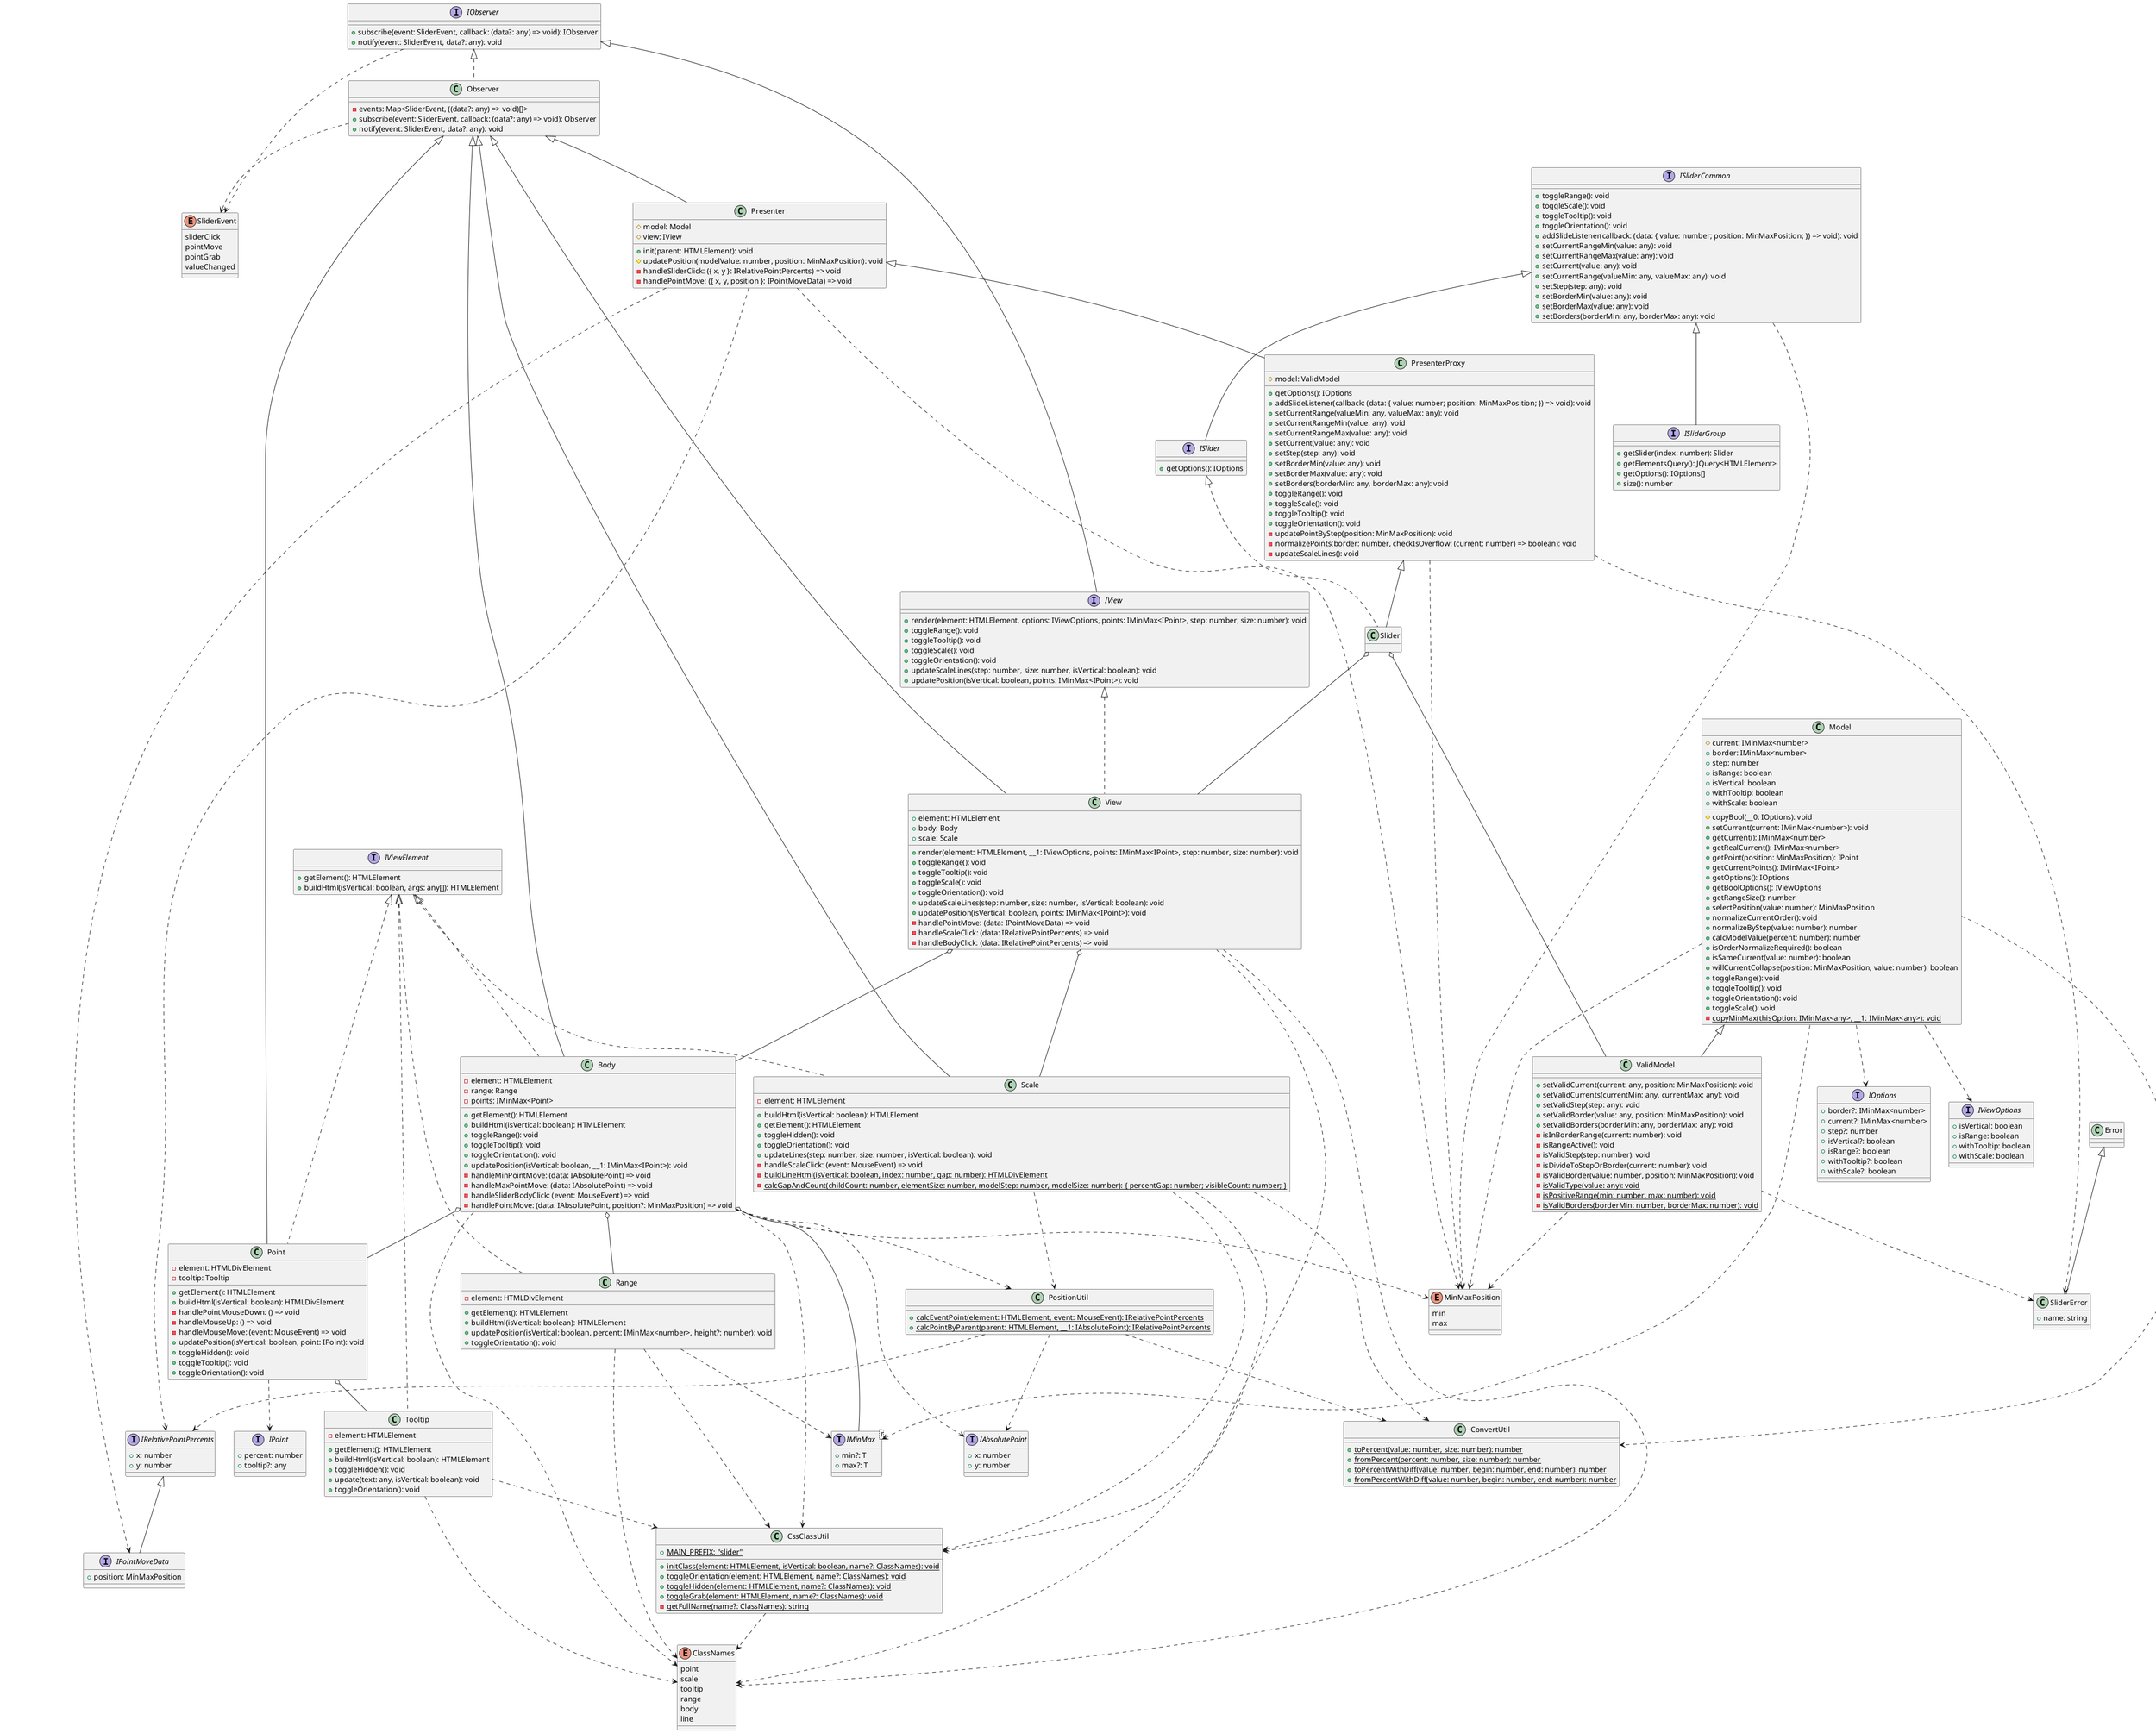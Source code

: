 @startuml
interface IMinMax<T> {
    +min?: T
    +max?: T
}
interface IOptions {
    +border?: IMinMax<number>
    +current?: IMinMax<number>
    +step?: number
    +isVertical?: boolean
    +isRange?: boolean
    +withTooltip?: boolean
    +withScale?: boolean
}
interface IViewElement {
    +getElement(): HTMLElement
    +buildHtml(isVertical: boolean, args: any[]): HTMLElement
}
enum SliderEvent {
    sliderClick
    pointMove
    pointGrab
    valueChanged
}
interface IObserver {
    +subscribe(event: SliderEvent, callback: (data?: any) => void): IObserver
    +notify(event: SliderEvent, data?: any): void
}
class Observer implements IObserver {
    -events: Map<SliderEvent, ((data?: any) => void)[]>
    +subscribe(event: SliderEvent, callback: (data?: any) => void): Observer
    +notify(event: SliderEvent, data?: any): void
}
enum ClassNames {
    point
    scale
    tooltip
    range
    body
    line
}
class CssClassUtil {
    +{static} MAIN_PREFIX: "slider"
    +{static} initClass(element: HTMLElement, isVertical: boolean, name?: ClassNames): void
    +{static} toggleOrientation(element: HTMLElement, name?: ClassNames): void
    +{static} toggleHidden(element: HTMLElement, name?: ClassNames): void
    +{static} toggleGrab(element: HTMLElement, name?: ClassNames): void
    -{static} getFullName(name?: ClassNames): string
}
class ConvertUtil {
    +{static} toPercent(value: number, size: number): number
    +{static} fromPercent(percent: number, size: number): number
    +{static} toPercentWithDiff(value: number, begin: number, end: number): number
    +{static} fromPercentWithDiff(value: number, begin: number, end: number): number
}
enum MinMaxPosition {
    min
    max
}
interface IRelativePointPercents {
    +x: number
    +y: number
}
interface IAbsolutePoint {
    +x: number
    +y: number
}
interface IPointMoveData extends IRelativePointPercents {
    +position: MinMaxPosition
}
class PositionUtil {
    +{static} calcEventPoint(element: HTMLElement, event: MouseEvent): IRelativePointPercents
    +{static} calcPointByParent(parent: HTMLElement, __1: IAbsolutePoint): IRelativePointPercents
}
class Scale extends Observer implements IViewElement {
    -element: HTMLElement
    +buildHtml(isVertical: boolean): HTMLElement
    +getElement(): HTMLElement
    +toggleHidden(): void
    +toggleOrientation(): void
    +updateLines(step: number, size: number, isVertical: boolean): void
    -handleScaleClick: (event: MouseEvent) => void
    -{static} buildLineHtml(isVertical: boolean, index: number, gap: number): HTMLDivElement
    -{static} calcGapAndCount(childCount: number, elementSize: number, modelStep: number, modelSize: number): { percentGap: number; visibleCount: number; }
}
class Tooltip implements IViewElement {
    -element: HTMLElement
    +getElement(): HTMLElement
    +buildHtml(isVertical: boolean): HTMLElement
    +toggleHidden(): void
    +update(text: any, isVertical: boolean): void
    +toggleOrientation(): void
}
interface IPoint {
    +percent: number
    +tooltip?: any
}
class Point extends Observer implements IViewElement {
    -element: HTMLDivElement
    -tooltip: Tooltip
    +getElement(): HTMLElement
    +buildHtml(isVertical: boolean): HTMLDivElement
    -handlePointMouseDown: () => void
    -handleMouseUp: () => void
    -handleMouseMove: (event: MouseEvent) => void
    +updatePosition(isVertical: boolean, point: IPoint): void
    +toggleHidden(): void
    +toggleTooltip(): void
    +toggleOrientation(): void
}
class Range implements IViewElement {
    -element: HTMLDivElement
    +getElement(): HTMLElement
    +buildHtml(isVertical: boolean): HTMLElement
    +updatePosition(isVertical: boolean, percent: IMinMax<number>, height?: number): void
    +toggleOrientation(): void
}
class Body extends Observer implements IViewElement {
    -element: HTMLElement
    -range: Range
    -points: IMinMax<Point>
    +getElement(): HTMLElement
    +buildHtml(isVertical: boolean): HTMLElement
    +toggleRange(): void
    +toggleTooltip(): void
    +toggleOrientation(): void
    +updatePosition(isVertical: boolean, __1: IMinMax<IPoint>): void
    -handleMinPointMove: (data: IAbsolutePoint) => void
    -handleMaxPointMove: (data: IAbsolutePoint) => void
    -handleSliderBodyClick: (event: MouseEvent) => void
    -handlePointMove: (data: IAbsolutePoint, position?: MinMaxPosition) => void
}
interface IViewOptions {
    +isVertical: boolean
    +isRange: boolean
    +withTooltip: boolean
    +withScale: boolean
}
interface IView extends IObserver {
    +render(element: HTMLElement, options: IViewOptions, points: IMinMax<IPoint>, step: number, size: number): void
    +toggleRange(): void
    +toggleTooltip(): void
    +toggleScale(): void
    +toggleOrientation(): void
    +updateScaleLines(step: number, size: number, isVertical: boolean): void
    +updatePosition(isVertical: boolean, points: IMinMax<IPoint>): void
}
class View extends Observer implements IView {
    +element: HTMLElement
    +body: Body
    +scale: Scale
    +render(element: HTMLElement, __1: IViewOptions, points: IMinMax<IPoint>, step: number, size: number): void
    +toggleRange(): void
    +toggleTooltip(): void
    +toggleScale(): void
    +toggleOrientation(): void
    +updateScaleLines(step: number, size: number, isVertical: boolean): void
    +updatePosition(isVertical: boolean, points: IMinMax<IPoint>): void
    -handlePointMove: (data: IPointMoveData) => void
    -handleScaleClick: (data: IRelativePointPercents) => void
    -handleBodyClick: (data: IRelativePointPercents) => void
}
class Model {
    #current: IMinMax<number>
    +border: IMinMax<number>
    +step: number
    +isRange: boolean
    +isVertical: boolean
    +withTooltip: boolean
    +withScale: boolean
    #copyBool(__0: IOptions): void
    +setCurrent(current: IMinMax<number>): void
    +getCurrent(): IMinMax<number>
    +getRealCurrent(): IMinMax<number>
    +getPoint(position: MinMaxPosition): IPoint
    +getCurrentPoints(): IMinMax<IPoint>
    +getOptions(): IOptions
    +getBoolOptions(): IViewOptions
    +getRangeSize(): number
    +selectPosition(value: number): MinMaxPosition
    +normalizeCurrentOrder(): void
    +normalizeByStep(value: number): number
    +calcModelValue(percent: number): number
    +isOrderNormalizeRequired(): boolean
    +isSameCurrent(value: number): boolean
    +willCurrentCollapse(position: MinMaxPosition, value: number): boolean
    +toggleRange(): void
    +toggleTooltip(): void
    +toggleOrientation(): void
    +toggleScale(): void
    -{static} copyMinMax(thisOption: IMinMax<any>, __1: IMinMax<any>): void
}
class SliderError extends Error {
    +name: string
}
class Presenter extends Observer {
    #model: Model
    #view: IView
    +init(parent: HTMLElement): void
    #updatePosition(modelValue: number, position: MinMaxPosition): void
    -handleSliderClick: ({ x, y }: IRelativePointPercents) => void
    -handlePointMove: ({ x, y, position }: IPointMoveData) => void
}
class ValidModel extends Model {
    +setValidCurrent(current: any, position: MinMaxPosition): void
    +setValidCurrents(currentMin: any, currentMax: any): void
    +setValidStep(step: any): void
    +setValidBorder(value: any, position: MinMaxPosition): void
    +setValidBorders(borderMin: any, borderMax: any): void
    -isInBorderRange(current: number): void
    -isRangeActive(): void
    -isValidStep(step: number): void
    -isDivideToStepOrBorder(current: number): void
    -isValidBorder(value: number, position: MinMaxPosition): void
    -{static} isValidType(value: any): void
    -{static} isPositiveRange(min: number, max: number): void
    -{static} isValidBorders(borderMin: number, borderMax: number): void
}
class PresenterProxy extends Presenter {
    #model: ValidModel
    +getOptions(): IOptions
    +addSlideListener(callback: (data: { value: number; position: MinMaxPosition; }) => void): void
    +setCurrentRange(valueMin: any, valueMax: any): void
    +setCurrentRangeMin(value: any): void
    +setCurrentRangeMax(value: any): void
    +setCurrent(value: any): void
    +setStep(step: any): void
    +setBorderMin(value: any): void
    +setBorderMax(value: any): void
    +setBorders(borderMin: any, borderMax: any): void
    +toggleRange(): void
    +toggleScale(): void
    +toggleTooltip(): void
    +toggleOrientation(): void
    -updatePointByStep(position: MinMaxPosition): void
    -normalizePoints(border: number, checkIsOverflow: (current: number) => boolean): void
    -updateScaleLines(): void
}
class Slider extends PresenterProxy implements ISlider
interface ISliderCommon {
    +toggleRange(): void
    +toggleScale(): void
    +toggleTooltip(): void
    +toggleOrientation(): void
    +addSlideListener(callback: (data: { value: number; position: MinMaxPosition; }) => void): void
    +setCurrentRangeMin(value: any): void
    +setCurrentRangeMax(value: any): void
    +setCurrent(value: any): void
    +setCurrentRange(valueMin: any, valueMax: any): void
    +setStep(step: any): void
    +setBorderMin(value: any): void
    +setBorderMax(value: any): void
    +setBorders(borderMin: any, borderMax: any): void
}
interface ISlider extends ISliderCommon {
    +getOptions(): IOptions
}
interface ISliderGroup extends ISliderCommon {
    +getSlider(index: number): Slider
    +getElementsQuery(): JQuery<HTMLElement>
    +getOptions(): IOptions[]
    +size(): number
}

Slider o-- ValidModel
Slider o-- View
View o-- Body
View o-- Scale
Body o-- Point
Body o-- IMinMax
Body o-- Range
Point o-- Tooltip

IObserver ..> SliderEvent
Observer ..> SliderEvent

Range ..> IMinMax
Point ..> IPoint
Body ..> MinMaxPosition
Body ..> IAbsolutePoint

ISliderCommon ..>MinMaxPosition

Presenter ..> MinMaxPosition
Presenter ..> IPointMoveData
Presenter ..> IRelativePointPercents
PresenterProxy ..> MinMaxPosition
PresenterProxy..>SliderError

Model..>IMinMax
Model..>IOptions
Model..>IViewOptions
Model..>MinMaxPosition
ValidModel..>MinMaxPosition
ValidModel..>SliderError

PositionUtil..>IAbsolutePoint
PositionUtil..>IRelativePointPercents

PositionUtil..>ConvertUtil
Scale..>ConvertUtil
Model..>ConvertUtil

View..>CssClassUtil
Body..>CssClassUtil
Range..>CssClassUtil
Scale..>CssClassUtil
Tooltip..>CssClassUtil

CssClassUtil..>ClassNames
View..>ClassNames
Body..>ClassNames
Range..>ClassNames
Scale..>ClassNames
Tooltip..>ClassNames

Scale..>PositionUtil
Body..>PositionUtil
@enduml
